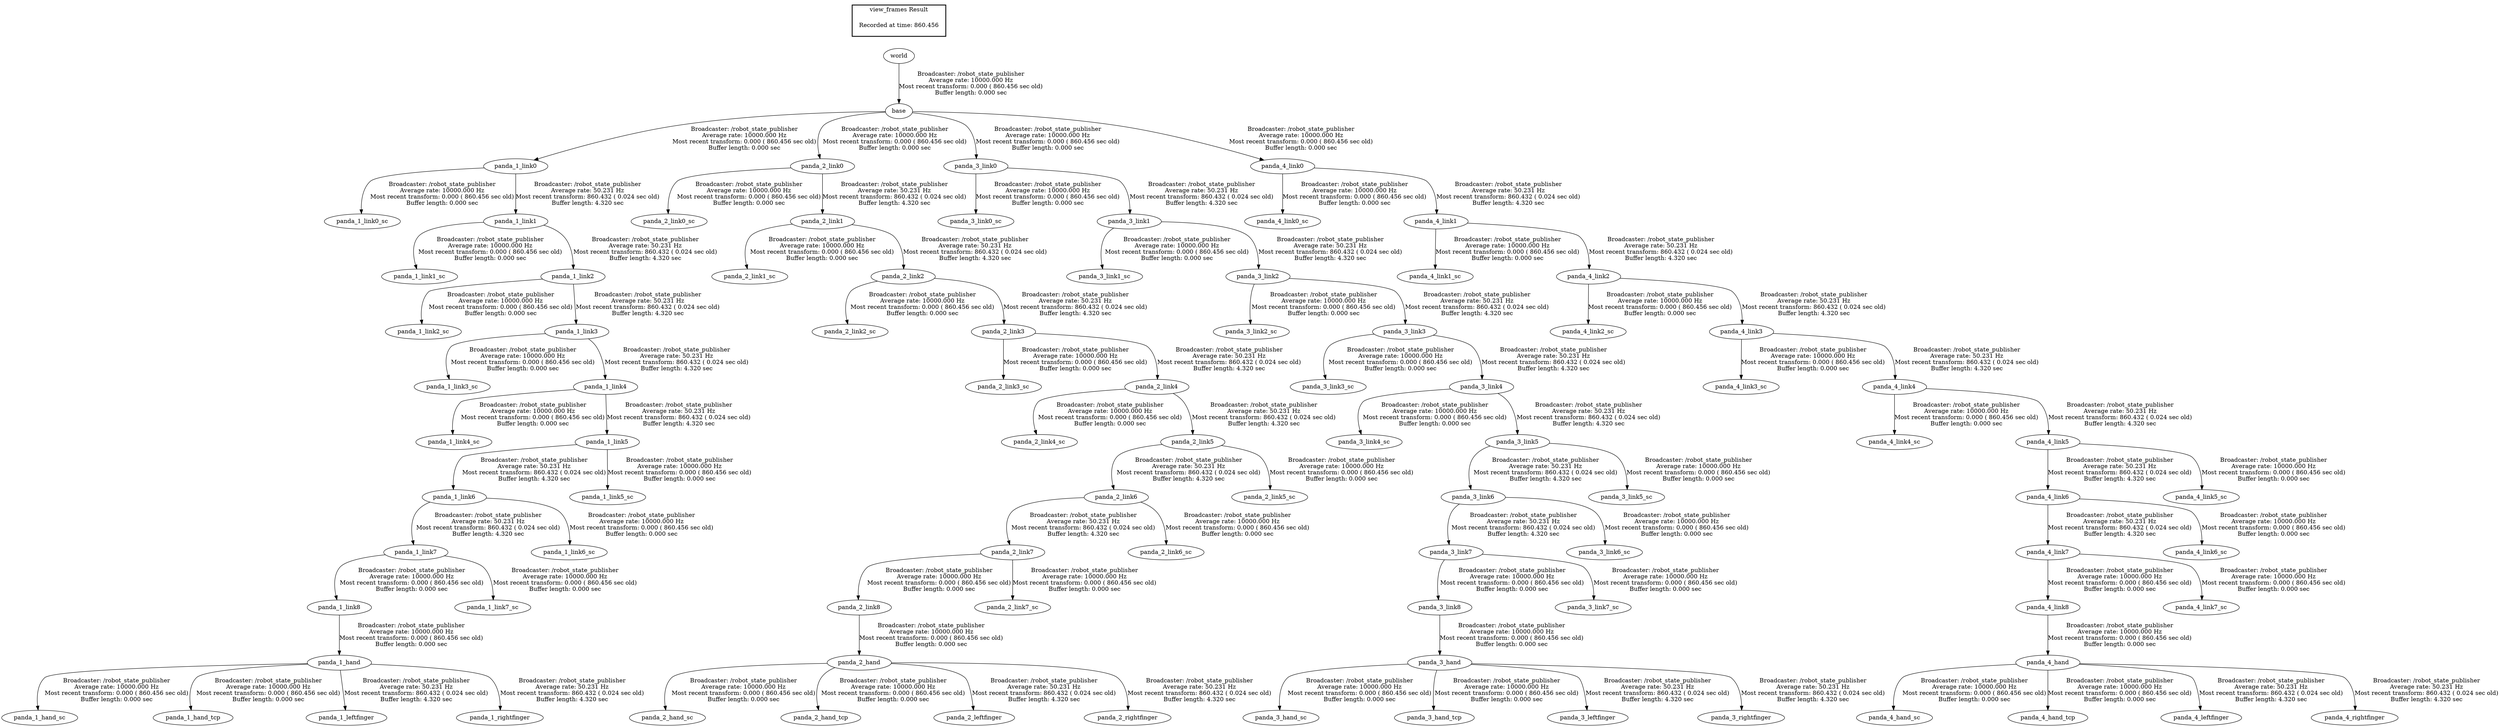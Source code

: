digraph G {
"world" -> "base"[label="Broadcaster: /robot_state_publisher\nAverage rate: 10000.000 Hz\nMost recent transform: 0.000 ( 860.456 sec old)\nBuffer length: 0.000 sec\n"];
"panda_1_link8" -> "panda_1_hand"[label="Broadcaster: /robot_state_publisher\nAverage rate: 10000.000 Hz\nMost recent transform: 0.000 ( 860.456 sec old)\nBuffer length: 0.000 sec\n"];
"panda_1_link7" -> "panda_1_link8"[label="Broadcaster: /robot_state_publisher\nAverage rate: 10000.000 Hz\nMost recent transform: 0.000 ( 860.456 sec old)\nBuffer length: 0.000 sec\n"];
"panda_1_hand" -> "panda_1_hand_sc"[label="Broadcaster: /robot_state_publisher\nAverage rate: 10000.000 Hz\nMost recent transform: 0.000 ( 860.456 sec old)\nBuffer length: 0.000 sec\n"];
"panda_1_hand" -> "panda_1_hand_tcp"[label="Broadcaster: /robot_state_publisher\nAverage rate: 10000.000 Hz\nMost recent transform: 0.000 ( 860.456 sec old)\nBuffer length: 0.000 sec\n"];
"panda_1_link6" -> "panda_1_link7"[label="Broadcaster: /robot_state_publisher\nAverage rate: 50.231 Hz\nMost recent transform: 860.432 ( 0.024 sec old)\nBuffer length: 4.320 sec\n"];
"base" -> "panda_1_link0"[label="Broadcaster: /robot_state_publisher\nAverage rate: 10000.000 Hz\nMost recent transform: 0.000 ( 860.456 sec old)\nBuffer length: 0.000 sec\n"];
"panda_1_link0" -> "panda_1_link0_sc"[label="Broadcaster: /robot_state_publisher\nAverage rate: 10000.000 Hz\nMost recent transform: 0.000 ( 860.456 sec old)\nBuffer length: 0.000 sec\n"];
"panda_1_link1" -> "panda_1_link1_sc"[label="Broadcaster: /robot_state_publisher\nAverage rate: 10000.000 Hz\nMost recent transform: 0.000 ( 860.456 sec old)\nBuffer length: 0.000 sec\n"];
"panda_1_link0" -> "panda_1_link1"[label="Broadcaster: /robot_state_publisher\nAverage rate: 50.231 Hz\nMost recent transform: 860.432 ( 0.024 sec old)\nBuffer length: 4.320 sec\n"];
"panda_1_link2" -> "panda_1_link2_sc"[label="Broadcaster: /robot_state_publisher\nAverage rate: 10000.000 Hz\nMost recent transform: 0.000 ( 860.456 sec old)\nBuffer length: 0.000 sec\n"];
"panda_1_link1" -> "panda_1_link2"[label="Broadcaster: /robot_state_publisher\nAverage rate: 50.231 Hz\nMost recent transform: 860.432 ( 0.024 sec old)\nBuffer length: 4.320 sec\n"];
"panda_1_link3" -> "panda_1_link3_sc"[label="Broadcaster: /robot_state_publisher\nAverage rate: 10000.000 Hz\nMost recent transform: 0.000 ( 860.456 sec old)\nBuffer length: 0.000 sec\n"];
"panda_1_link2" -> "panda_1_link3"[label="Broadcaster: /robot_state_publisher\nAverage rate: 50.231 Hz\nMost recent transform: 860.432 ( 0.024 sec old)\nBuffer length: 4.320 sec\n"];
"panda_1_link4" -> "panda_1_link4_sc"[label="Broadcaster: /robot_state_publisher\nAverage rate: 10000.000 Hz\nMost recent transform: 0.000 ( 860.456 sec old)\nBuffer length: 0.000 sec\n"];
"panda_1_link3" -> "panda_1_link4"[label="Broadcaster: /robot_state_publisher\nAverage rate: 50.231 Hz\nMost recent transform: 860.432 ( 0.024 sec old)\nBuffer length: 4.320 sec\n"];
"panda_1_link5" -> "panda_1_link5_sc"[label="Broadcaster: /robot_state_publisher\nAverage rate: 10000.000 Hz\nMost recent transform: 0.000 ( 860.456 sec old)\nBuffer length: 0.000 sec\n"];
"panda_1_link4" -> "panda_1_link5"[label="Broadcaster: /robot_state_publisher\nAverage rate: 50.231 Hz\nMost recent transform: 860.432 ( 0.024 sec old)\nBuffer length: 4.320 sec\n"];
"panda_1_link6" -> "panda_1_link6_sc"[label="Broadcaster: /robot_state_publisher\nAverage rate: 10000.000 Hz\nMost recent transform: 0.000 ( 860.456 sec old)\nBuffer length: 0.000 sec\n"];
"panda_1_link5" -> "panda_1_link6"[label="Broadcaster: /robot_state_publisher\nAverage rate: 50.231 Hz\nMost recent transform: 860.432 ( 0.024 sec old)\nBuffer length: 4.320 sec\n"];
"panda_1_link7" -> "panda_1_link7_sc"[label="Broadcaster: /robot_state_publisher\nAverage rate: 10000.000 Hz\nMost recent transform: 0.000 ( 860.456 sec old)\nBuffer length: 0.000 sec\n"];
"panda_2_link8" -> "panda_2_hand"[label="Broadcaster: /robot_state_publisher\nAverage rate: 10000.000 Hz\nMost recent transform: 0.000 ( 860.456 sec old)\nBuffer length: 0.000 sec\n"];
"panda_2_link7" -> "panda_2_link8"[label="Broadcaster: /robot_state_publisher\nAverage rate: 10000.000 Hz\nMost recent transform: 0.000 ( 860.456 sec old)\nBuffer length: 0.000 sec\n"];
"panda_2_hand" -> "panda_2_hand_sc"[label="Broadcaster: /robot_state_publisher\nAverage rate: 10000.000 Hz\nMost recent transform: 0.000 ( 860.456 sec old)\nBuffer length: 0.000 sec\n"];
"panda_2_hand" -> "panda_2_hand_tcp"[label="Broadcaster: /robot_state_publisher\nAverage rate: 10000.000 Hz\nMost recent transform: 0.000 ( 860.456 sec old)\nBuffer length: 0.000 sec\n"];
"panda_2_link6" -> "panda_2_link7"[label="Broadcaster: /robot_state_publisher\nAverage rate: 50.231 Hz\nMost recent transform: 860.432 ( 0.024 sec old)\nBuffer length: 4.320 sec\n"];
"base" -> "panda_2_link0"[label="Broadcaster: /robot_state_publisher\nAverage rate: 10000.000 Hz\nMost recent transform: 0.000 ( 860.456 sec old)\nBuffer length: 0.000 sec\n"];
"panda_2_link0" -> "panda_2_link0_sc"[label="Broadcaster: /robot_state_publisher\nAverage rate: 10000.000 Hz\nMost recent transform: 0.000 ( 860.456 sec old)\nBuffer length: 0.000 sec\n"];
"panda_2_link1" -> "panda_2_link1_sc"[label="Broadcaster: /robot_state_publisher\nAverage rate: 10000.000 Hz\nMost recent transform: 0.000 ( 860.456 sec old)\nBuffer length: 0.000 sec\n"];
"panda_2_link0" -> "panda_2_link1"[label="Broadcaster: /robot_state_publisher\nAverage rate: 50.231 Hz\nMost recent transform: 860.432 ( 0.024 sec old)\nBuffer length: 4.320 sec\n"];
"panda_2_link2" -> "panda_2_link2_sc"[label="Broadcaster: /robot_state_publisher\nAverage rate: 10000.000 Hz\nMost recent transform: 0.000 ( 860.456 sec old)\nBuffer length: 0.000 sec\n"];
"panda_2_link1" -> "panda_2_link2"[label="Broadcaster: /robot_state_publisher\nAverage rate: 50.231 Hz\nMost recent transform: 860.432 ( 0.024 sec old)\nBuffer length: 4.320 sec\n"];
"panda_2_link3" -> "panda_2_link3_sc"[label="Broadcaster: /robot_state_publisher\nAverage rate: 10000.000 Hz\nMost recent transform: 0.000 ( 860.456 sec old)\nBuffer length: 0.000 sec\n"];
"panda_2_link2" -> "panda_2_link3"[label="Broadcaster: /robot_state_publisher\nAverage rate: 50.231 Hz\nMost recent transform: 860.432 ( 0.024 sec old)\nBuffer length: 4.320 sec\n"];
"panda_2_link4" -> "panda_2_link4_sc"[label="Broadcaster: /robot_state_publisher\nAverage rate: 10000.000 Hz\nMost recent transform: 0.000 ( 860.456 sec old)\nBuffer length: 0.000 sec\n"];
"panda_2_link3" -> "panda_2_link4"[label="Broadcaster: /robot_state_publisher\nAverage rate: 50.231 Hz\nMost recent transform: 860.432 ( 0.024 sec old)\nBuffer length: 4.320 sec\n"];
"panda_2_link5" -> "panda_2_link5_sc"[label="Broadcaster: /robot_state_publisher\nAverage rate: 10000.000 Hz\nMost recent transform: 0.000 ( 860.456 sec old)\nBuffer length: 0.000 sec\n"];
"panda_2_link4" -> "panda_2_link5"[label="Broadcaster: /robot_state_publisher\nAverage rate: 50.231 Hz\nMost recent transform: 860.432 ( 0.024 sec old)\nBuffer length: 4.320 sec\n"];
"panda_2_link6" -> "panda_2_link6_sc"[label="Broadcaster: /robot_state_publisher\nAverage rate: 10000.000 Hz\nMost recent transform: 0.000 ( 860.456 sec old)\nBuffer length: 0.000 sec\n"];
"panda_2_link5" -> "panda_2_link6"[label="Broadcaster: /robot_state_publisher\nAverage rate: 50.231 Hz\nMost recent transform: 860.432 ( 0.024 sec old)\nBuffer length: 4.320 sec\n"];
"panda_2_link7" -> "panda_2_link7_sc"[label="Broadcaster: /robot_state_publisher\nAverage rate: 10000.000 Hz\nMost recent transform: 0.000 ( 860.456 sec old)\nBuffer length: 0.000 sec\n"];
"panda_3_link8" -> "panda_3_hand"[label="Broadcaster: /robot_state_publisher\nAverage rate: 10000.000 Hz\nMost recent transform: 0.000 ( 860.456 sec old)\nBuffer length: 0.000 sec\n"];
"panda_3_link7" -> "panda_3_link8"[label="Broadcaster: /robot_state_publisher\nAverage rate: 10000.000 Hz\nMost recent transform: 0.000 ( 860.456 sec old)\nBuffer length: 0.000 sec\n"];
"panda_3_hand" -> "panda_3_hand_sc"[label="Broadcaster: /robot_state_publisher\nAverage rate: 10000.000 Hz\nMost recent transform: 0.000 ( 860.456 sec old)\nBuffer length: 0.000 sec\n"];
"panda_3_hand" -> "panda_3_hand_tcp"[label="Broadcaster: /robot_state_publisher\nAverage rate: 10000.000 Hz\nMost recent transform: 0.000 ( 860.456 sec old)\nBuffer length: 0.000 sec\n"];
"panda_3_link6" -> "panda_3_link7"[label="Broadcaster: /robot_state_publisher\nAverage rate: 50.231 Hz\nMost recent transform: 860.432 ( 0.024 sec old)\nBuffer length: 4.320 sec\n"];
"base" -> "panda_3_link0"[label="Broadcaster: /robot_state_publisher\nAverage rate: 10000.000 Hz\nMost recent transform: 0.000 ( 860.456 sec old)\nBuffer length: 0.000 sec\n"];
"panda_3_link0" -> "panda_3_link0_sc"[label="Broadcaster: /robot_state_publisher\nAverage rate: 10000.000 Hz\nMost recent transform: 0.000 ( 860.456 sec old)\nBuffer length: 0.000 sec\n"];
"panda_3_link1" -> "panda_3_link1_sc"[label="Broadcaster: /robot_state_publisher\nAverage rate: 10000.000 Hz\nMost recent transform: 0.000 ( 860.456 sec old)\nBuffer length: 0.000 sec\n"];
"panda_3_link0" -> "panda_3_link1"[label="Broadcaster: /robot_state_publisher\nAverage rate: 50.231 Hz\nMost recent transform: 860.432 ( 0.024 sec old)\nBuffer length: 4.320 sec\n"];
"panda_3_link2" -> "panda_3_link2_sc"[label="Broadcaster: /robot_state_publisher\nAverage rate: 10000.000 Hz\nMost recent transform: 0.000 ( 860.456 sec old)\nBuffer length: 0.000 sec\n"];
"panda_3_link1" -> "panda_3_link2"[label="Broadcaster: /robot_state_publisher\nAverage rate: 50.231 Hz\nMost recent transform: 860.432 ( 0.024 sec old)\nBuffer length: 4.320 sec\n"];
"panda_3_link3" -> "panda_3_link3_sc"[label="Broadcaster: /robot_state_publisher\nAverage rate: 10000.000 Hz\nMost recent transform: 0.000 ( 860.456 sec old)\nBuffer length: 0.000 sec\n"];
"panda_3_link2" -> "panda_3_link3"[label="Broadcaster: /robot_state_publisher\nAverage rate: 50.231 Hz\nMost recent transform: 860.432 ( 0.024 sec old)\nBuffer length: 4.320 sec\n"];
"panda_3_link4" -> "panda_3_link4_sc"[label="Broadcaster: /robot_state_publisher\nAverage rate: 10000.000 Hz\nMost recent transform: 0.000 ( 860.456 sec old)\nBuffer length: 0.000 sec\n"];
"panda_3_link3" -> "panda_3_link4"[label="Broadcaster: /robot_state_publisher\nAverage rate: 50.231 Hz\nMost recent transform: 860.432 ( 0.024 sec old)\nBuffer length: 4.320 sec\n"];
"panda_3_link5" -> "panda_3_link5_sc"[label="Broadcaster: /robot_state_publisher\nAverage rate: 10000.000 Hz\nMost recent transform: 0.000 ( 860.456 sec old)\nBuffer length: 0.000 sec\n"];
"panda_3_link4" -> "panda_3_link5"[label="Broadcaster: /robot_state_publisher\nAverage rate: 50.231 Hz\nMost recent transform: 860.432 ( 0.024 sec old)\nBuffer length: 4.320 sec\n"];
"panda_3_link6" -> "panda_3_link6_sc"[label="Broadcaster: /robot_state_publisher\nAverage rate: 10000.000 Hz\nMost recent transform: 0.000 ( 860.456 sec old)\nBuffer length: 0.000 sec\n"];
"panda_3_link5" -> "panda_3_link6"[label="Broadcaster: /robot_state_publisher\nAverage rate: 50.231 Hz\nMost recent transform: 860.432 ( 0.024 sec old)\nBuffer length: 4.320 sec\n"];
"panda_3_link7" -> "panda_3_link7_sc"[label="Broadcaster: /robot_state_publisher\nAverage rate: 10000.000 Hz\nMost recent transform: 0.000 ( 860.456 sec old)\nBuffer length: 0.000 sec\n"];
"panda_4_link8" -> "panda_4_hand"[label="Broadcaster: /robot_state_publisher\nAverage rate: 10000.000 Hz\nMost recent transform: 0.000 ( 860.456 sec old)\nBuffer length: 0.000 sec\n"];
"panda_4_link7" -> "panda_4_link8"[label="Broadcaster: /robot_state_publisher\nAverage rate: 10000.000 Hz\nMost recent transform: 0.000 ( 860.456 sec old)\nBuffer length: 0.000 sec\n"];
"panda_4_hand" -> "panda_4_hand_sc"[label="Broadcaster: /robot_state_publisher\nAverage rate: 10000.000 Hz\nMost recent transform: 0.000 ( 860.456 sec old)\nBuffer length: 0.000 sec\n"];
"panda_4_hand" -> "panda_4_hand_tcp"[label="Broadcaster: /robot_state_publisher\nAverage rate: 10000.000 Hz\nMost recent transform: 0.000 ( 860.456 sec old)\nBuffer length: 0.000 sec\n"];
"panda_4_link6" -> "panda_4_link7"[label="Broadcaster: /robot_state_publisher\nAverage rate: 50.231 Hz\nMost recent transform: 860.432 ( 0.024 sec old)\nBuffer length: 4.320 sec\n"];
"base" -> "panda_4_link0"[label="Broadcaster: /robot_state_publisher\nAverage rate: 10000.000 Hz\nMost recent transform: 0.000 ( 860.456 sec old)\nBuffer length: 0.000 sec\n"];
"panda_4_link0" -> "panda_4_link0_sc"[label="Broadcaster: /robot_state_publisher\nAverage rate: 10000.000 Hz\nMost recent transform: 0.000 ( 860.456 sec old)\nBuffer length: 0.000 sec\n"];
"panda_4_link1" -> "panda_4_link1_sc"[label="Broadcaster: /robot_state_publisher\nAverage rate: 10000.000 Hz\nMost recent transform: 0.000 ( 860.456 sec old)\nBuffer length: 0.000 sec\n"];
"panda_4_link0" -> "panda_4_link1"[label="Broadcaster: /robot_state_publisher\nAverage rate: 50.231 Hz\nMost recent transform: 860.432 ( 0.024 sec old)\nBuffer length: 4.320 sec\n"];
"panda_4_link2" -> "panda_4_link2_sc"[label="Broadcaster: /robot_state_publisher\nAverage rate: 10000.000 Hz\nMost recent transform: 0.000 ( 860.456 sec old)\nBuffer length: 0.000 sec\n"];
"panda_4_link1" -> "panda_4_link2"[label="Broadcaster: /robot_state_publisher\nAverage rate: 50.231 Hz\nMost recent transform: 860.432 ( 0.024 sec old)\nBuffer length: 4.320 sec\n"];
"panda_4_link3" -> "panda_4_link3_sc"[label="Broadcaster: /robot_state_publisher\nAverage rate: 10000.000 Hz\nMost recent transform: 0.000 ( 860.456 sec old)\nBuffer length: 0.000 sec\n"];
"panda_4_link2" -> "panda_4_link3"[label="Broadcaster: /robot_state_publisher\nAverage rate: 50.231 Hz\nMost recent transform: 860.432 ( 0.024 sec old)\nBuffer length: 4.320 sec\n"];
"panda_4_link4" -> "panda_4_link4_sc"[label="Broadcaster: /robot_state_publisher\nAverage rate: 10000.000 Hz\nMost recent transform: 0.000 ( 860.456 sec old)\nBuffer length: 0.000 sec\n"];
"panda_4_link3" -> "panda_4_link4"[label="Broadcaster: /robot_state_publisher\nAverage rate: 50.231 Hz\nMost recent transform: 860.432 ( 0.024 sec old)\nBuffer length: 4.320 sec\n"];
"panda_4_link5" -> "panda_4_link5_sc"[label="Broadcaster: /robot_state_publisher\nAverage rate: 10000.000 Hz\nMost recent transform: 0.000 ( 860.456 sec old)\nBuffer length: 0.000 sec\n"];
"panda_4_link4" -> "panda_4_link5"[label="Broadcaster: /robot_state_publisher\nAverage rate: 50.231 Hz\nMost recent transform: 860.432 ( 0.024 sec old)\nBuffer length: 4.320 sec\n"];
"panda_4_link6" -> "panda_4_link6_sc"[label="Broadcaster: /robot_state_publisher\nAverage rate: 10000.000 Hz\nMost recent transform: 0.000 ( 860.456 sec old)\nBuffer length: 0.000 sec\n"];
"panda_4_link5" -> "panda_4_link6"[label="Broadcaster: /robot_state_publisher\nAverage rate: 50.231 Hz\nMost recent transform: 860.432 ( 0.024 sec old)\nBuffer length: 4.320 sec\n"];
"panda_4_link7" -> "panda_4_link7_sc"[label="Broadcaster: /robot_state_publisher\nAverage rate: 10000.000 Hz\nMost recent transform: 0.000 ( 860.456 sec old)\nBuffer length: 0.000 sec\n"];
"panda_1_hand" -> "panda_1_leftfinger"[label="Broadcaster: /robot_state_publisher\nAverage rate: 50.231 Hz\nMost recent transform: 860.432 ( 0.024 sec old)\nBuffer length: 4.320 sec\n"];
"panda_1_hand" -> "panda_1_rightfinger"[label="Broadcaster: /robot_state_publisher\nAverage rate: 50.231 Hz\nMost recent transform: 860.432 ( 0.024 sec old)\nBuffer length: 4.320 sec\n"];
"panda_2_hand" -> "panda_2_leftfinger"[label="Broadcaster: /robot_state_publisher\nAverage rate: 50.231 Hz\nMost recent transform: 860.432 ( 0.024 sec old)\nBuffer length: 4.320 sec\n"];
"panda_2_hand" -> "panda_2_rightfinger"[label="Broadcaster: /robot_state_publisher\nAverage rate: 50.231 Hz\nMost recent transform: 860.432 ( 0.024 sec old)\nBuffer length: 4.320 sec\n"];
"panda_3_hand" -> "panda_3_leftfinger"[label="Broadcaster: /robot_state_publisher\nAverage rate: 50.231 Hz\nMost recent transform: 860.432 ( 0.024 sec old)\nBuffer length: 4.320 sec\n"];
"panda_3_hand" -> "panda_3_rightfinger"[label="Broadcaster: /robot_state_publisher\nAverage rate: 50.231 Hz\nMost recent transform: 860.432 ( 0.024 sec old)\nBuffer length: 4.320 sec\n"];
"panda_4_hand" -> "panda_4_leftfinger"[label="Broadcaster: /robot_state_publisher\nAverage rate: 50.231 Hz\nMost recent transform: 860.432 ( 0.024 sec old)\nBuffer length: 4.320 sec\n"];
"panda_4_hand" -> "panda_4_rightfinger"[label="Broadcaster: /robot_state_publisher\nAverage rate: 50.231 Hz\nMost recent transform: 860.432 ( 0.024 sec old)\nBuffer length: 4.320 sec\n"];
edge [style=invis];
 subgraph cluster_legend { style=bold; color=black; label ="view_frames Result";
"Recorded at time: 860.456"[ shape=plaintext ] ;
 }->"world";
}